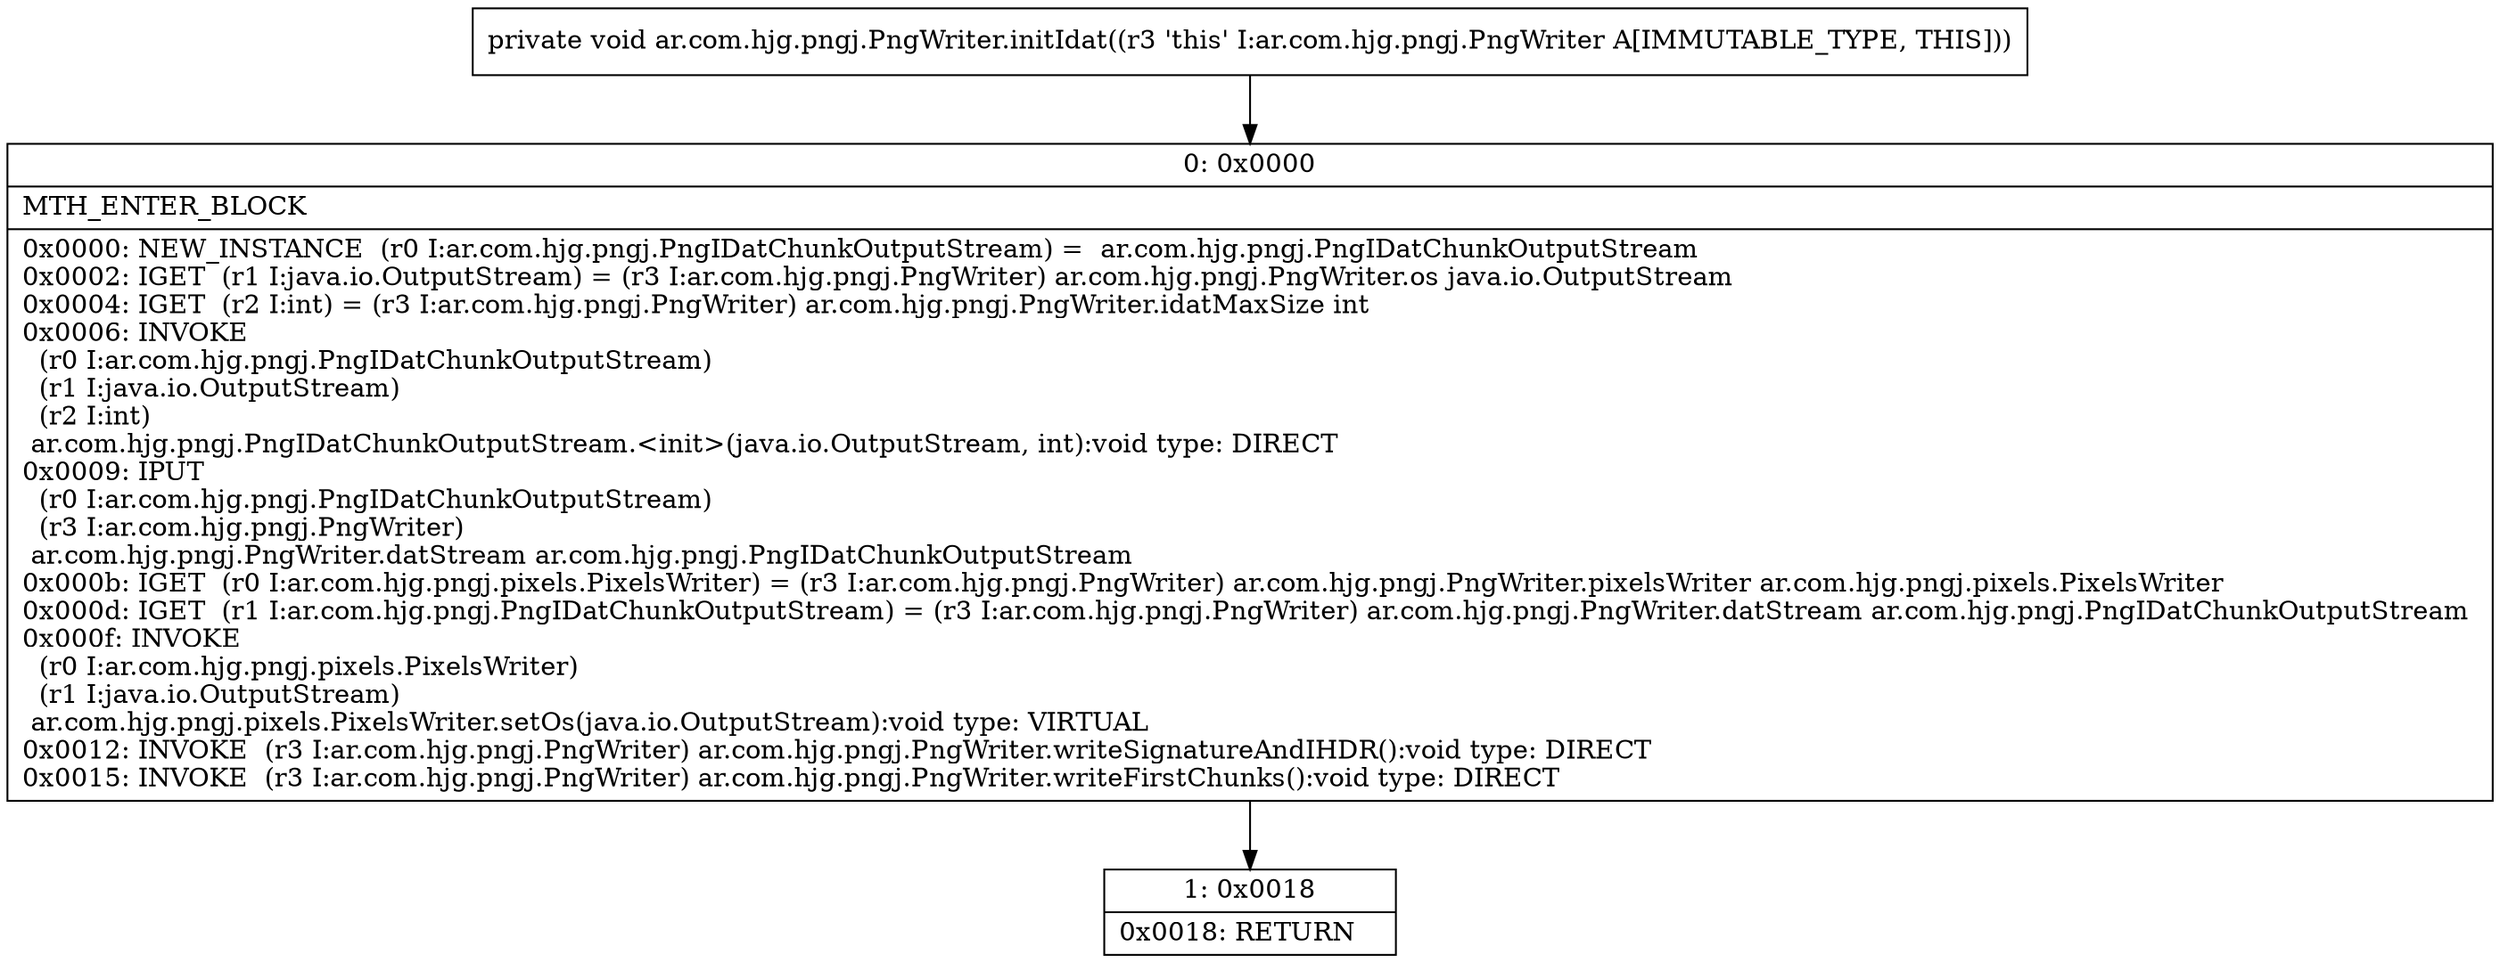 digraph "CFG forar.com.hjg.pngj.PngWriter.initIdat()V" {
Node_0 [shape=record,label="{0\:\ 0x0000|MTH_ENTER_BLOCK\l|0x0000: NEW_INSTANCE  (r0 I:ar.com.hjg.pngj.PngIDatChunkOutputStream) =  ar.com.hjg.pngj.PngIDatChunkOutputStream \l0x0002: IGET  (r1 I:java.io.OutputStream) = (r3 I:ar.com.hjg.pngj.PngWriter) ar.com.hjg.pngj.PngWriter.os java.io.OutputStream \l0x0004: IGET  (r2 I:int) = (r3 I:ar.com.hjg.pngj.PngWriter) ar.com.hjg.pngj.PngWriter.idatMaxSize int \l0x0006: INVOKE  \l  (r0 I:ar.com.hjg.pngj.PngIDatChunkOutputStream)\l  (r1 I:java.io.OutputStream)\l  (r2 I:int)\l ar.com.hjg.pngj.PngIDatChunkOutputStream.\<init\>(java.io.OutputStream, int):void type: DIRECT \l0x0009: IPUT  \l  (r0 I:ar.com.hjg.pngj.PngIDatChunkOutputStream)\l  (r3 I:ar.com.hjg.pngj.PngWriter)\l ar.com.hjg.pngj.PngWriter.datStream ar.com.hjg.pngj.PngIDatChunkOutputStream \l0x000b: IGET  (r0 I:ar.com.hjg.pngj.pixels.PixelsWriter) = (r3 I:ar.com.hjg.pngj.PngWriter) ar.com.hjg.pngj.PngWriter.pixelsWriter ar.com.hjg.pngj.pixels.PixelsWriter \l0x000d: IGET  (r1 I:ar.com.hjg.pngj.PngIDatChunkOutputStream) = (r3 I:ar.com.hjg.pngj.PngWriter) ar.com.hjg.pngj.PngWriter.datStream ar.com.hjg.pngj.PngIDatChunkOutputStream \l0x000f: INVOKE  \l  (r0 I:ar.com.hjg.pngj.pixels.PixelsWriter)\l  (r1 I:java.io.OutputStream)\l ar.com.hjg.pngj.pixels.PixelsWriter.setOs(java.io.OutputStream):void type: VIRTUAL \l0x0012: INVOKE  (r3 I:ar.com.hjg.pngj.PngWriter) ar.com.hjg.pngj.PngWriter.writeSignatureAndIHDR():void type: DIRECT \l0x0015: INVOKE  (r3 I:ar.com.hjg.pngj.PngWriter) ar.com.hjg.pngj.PngWriter.writeFirstChunks():void type: DIRECT \l}"];
Node_1 [shape=record,label="{1\:\ 0x0018|0x0018: RETURN   \l}"];
MethodNode[shape=record,label="{private void ar.com.hjg.pngj.PngWriter.initIdat((r3 'this' I:ar.com.hjg.pngj.PngWriter A[IMMUTABLE_TYPE, THIS])) }"];
MethodNode -> Node_0;
Node_0 -> Node_1;
}

